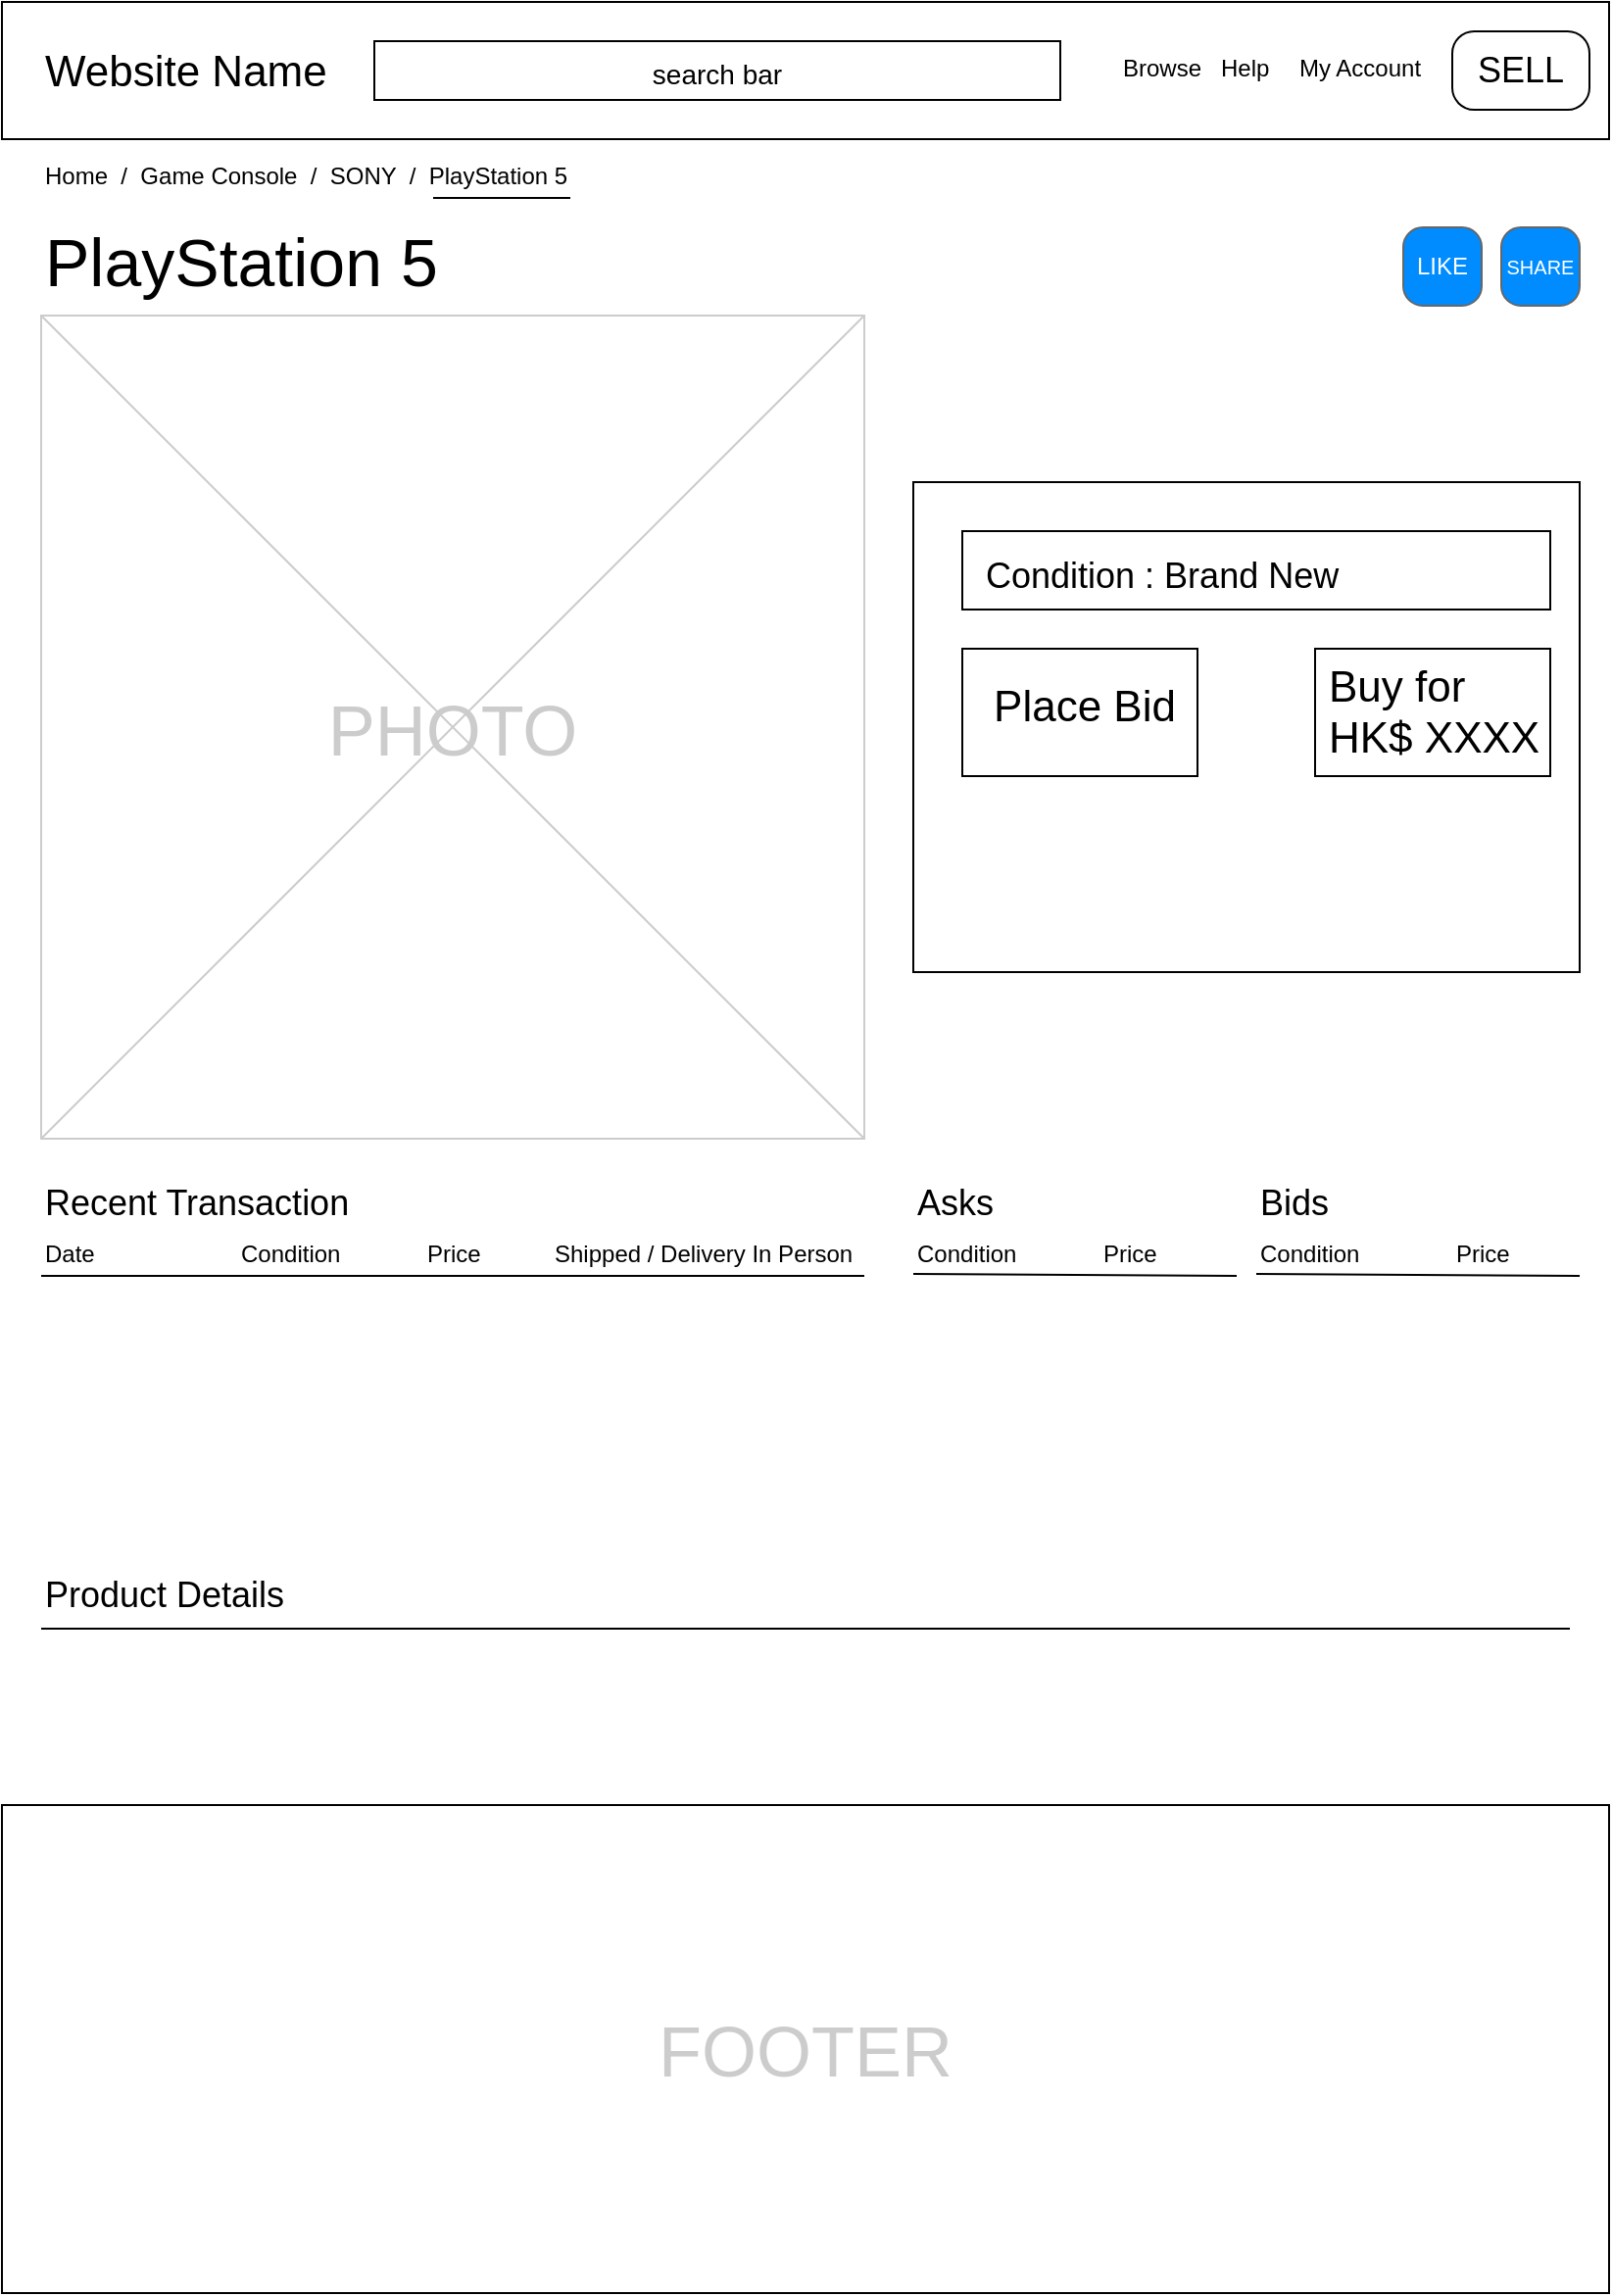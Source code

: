 <mxfile version="20.0.4" type="github">
  <diagram name="Page-1" id="f1b7ffb7-ca1e-a977-7cf5-a751b3c06c05">
    <mxGraphModel dx="930" dy="779" grid="1" gridSize="10" guides="1" tooltips="1" connect="1" arrows="1" fold="1" page="1" pageScale="1" pageWidth="826" pageHeight="1169" background="none" math="0" shadow="0">
      <root>
        <mxCell id="0" />
        <mxCell id="1" parent="0" />
        <mxCell id="JPSK89S25n1LUuH9_Zfj-99" value="" style="rounded=0;whiteSpace=wrap;html=1;labelBackgroundColor=#E6E6E6;fontSize=23;fontColor=none;" vertex="1" parent="1">
          <mxGeometry y="920" width="820" height="249" as="geometry" />
        </mxCell>
        <mxCell id="JPSK89S25n1LUuH9_Zfj-73" value="" style="rounded=0;whiteSpace=wrap;html=1;fontSize=8;" vertex="1" parent="1">
          <mxGeometry x="465" y="245" width="340" height="250" as="geometry" />
        </mxCell>
        <mxCell id="JPSK89S25n1LUuH9_Zfj-61" value="" style="rounded=0;whiteSpace=wrap;html=1;fontSize=18;" vertex="1" parent="1">
          <mxGeometry width="820" height="70" as="geometry" />
        </mxCell>
        <mxCell id="JPSK89S25n1LUuH9_Zfj-62" value="Website Name" style="text;spacingTop=-5;fontSize=22;fontStyle=0" vertex="1" parent="1">
          <mxGeometry x="20" y="20" width="150" height="30" as="geometry" />
        </mxCell>
        <mxCell id="JPSK89S25n1LUuH9_Zfj-63" value="Browse" style="text;spacingTop=-5;" vertex="1" parent="1">
          <mxGeometry x="570" y="25.0" width="30" height="20" as="geometry" />
        </mxCell>
        <mxCell id="JPSK89S25n1LUuH9_Zfj-64" value="&lt;font style=&quot;font-size: 14px;&quot;&gt;search bar&lt;/font&gt;" style="rounded=0;whiteSpace=wrap;html=1;fontSize=25;verticalAlign=bottom;" vertex="1" parent="1">
          <mxGeometry x="190" y="20" width="350" height="30" as="geometry" />
        </mxCell>
        <mxCell id="JPSK89S25n1LUuH9_Zfj-65" value="SELL" style="rounded=1;whiteSpace=wrap;html=1;fontSize=18;arcSize=28;" vertex="1" parent="1">
          <mxGeometry x="740" y="15" width="70" height="40" as="geometry" />
        </mxCell>
        <mxCell id="JPSK89S25n1LUuH9_Zfj-66" value="Help" style="text;spacingTop=-5;" vertex="1" parent="1">
          <mxGeometry x="620" y="25.0" width="30" height="20" as="geometry" />
        </mxCell>
        <mxCell id="JPSK89S25n1LUuH9_Zfj-67" value="My Account" style="text;spacingTop=-5;" vertex="1" parent="1">
          <mxGeometry x="660" y="25.0" width="30" height="20" as="geometry" />
        </mxCell>
        <mxCell id="JPSK89S25n1LUuH9_Zfj-68" value="Home  /  Game Console  /  SONY  /  PlayStation 5 " style="text;spacingTop=-5;" vertex="1" parent="1">
          <mxGeometry x="20" y="80" width="30" height="20" as="geometry" />
        </mxCell>
        <mxCell id="JPSK89S25n1LUuH9_Zfj-70" value="" style="endArrow=none;html=1;rounded=0;" edge="1" parent="1">
          <mxGeometry width="50" height="50" relative="1" as="geometry">
            <mxPoint x="220" y="100" as="sourcePoint" />
            <mxPoint x="290" y="100" as="targetPoint" />
          </mxGeometry>
        </mxCell>
        <mxCell id="JPSK89S25n1LUuH9_Zfj-71" value="PlayStation 5" style="text;spacingTop=-5;fontSize=34;fontStyle=0" vertex="1" parent="1">
          <mxGeometry x="20" y="110" width="230" height="50" as="geometry" />
        </mxCell>
        <mxCell id="JPSK89S25n1LUuH9_Zfj-75" value="Recent Transaction" style="text;spacingTop=-5;fontSize=18;" vertex="1" parent="1">
          <mxGeometry x="20" y="600" width="30" height="20" as="geometry" />
        </mxCell>
        <mxCell id="JPSK89S25n1LUuH9_Zfj-78" value="" style="group" vertex="1" connectable="0" parent="1">
          <mxGeometry x="20" y="160" width="420" height="420" as="geometry" />
        </mxCell>
        <mxCell id="JPSK89S25n1LUuH9_Zfj-74" value="" style="verticalLabelPosition=bottom;verticalAlign=top;strokeWidth=1;shape=mxgraph.mockup.graphics.iconGrid;strokeColor=#CCCCCC;gridSize=1,1;" vertex="1" parent="JPSK89S25n1LUuH9_Zfj-78">
          <mxGeometry width="420.0" height="420.0" as="geometry" />
        </mxCell>
        <mxCell id="JPSK89S25n1LUuH9_Zfj-77" value="PHOTO" style="text;spacingTop=-5;align=center;verticalAlign=middle;fontSize=36;fontColor=#CCCCCC" vertex="1" parent="JPSK89S25n1LUuH9_Zfj-78">
          <mxGeometry width="420.0" height="420.0" as="geometry" />
        </mxCell>
        <mxCell id="JPSK89S25n1LUuH9_Zfj-80" value="" style="group" vertex="1" connectable="0" parent="1">
          <mxGeometry x="670" y="330" width="120" height="65" as="geometry" />
        </mxCell>
        <mxCell id="JPSK89S25n1LUuH9_Zfj-79" value="" style="rounded=0;whiteSpace=wrap;html=1;fontSize=34;" vertex="1" parent="JPSK89S25n1LUuH9_Zfj-80">
          <mxGeometry width="120" height="65" as="geometry" />
        </mxCell>
        <mxCell id="JPSK89S25n1LUuH9_Zfj-76" value="Buy for HK$ XXXX" style="text;spacingTop=-5;whiteSpace=wrap;align=left;fontSize=22;" vertex="1" parent="JPSK89S25n1LUuH9_Zfj-80">
          <mxGeometry x="5" y="5" width="110" height="60" as="geometry" />
        </mxCell>
        <mxCell id="JPSK89S25n1LUuH9_Zfj-81" value="" style="group" vertex="1" connectable="0" parent="1">
          <mxGeometry x="490" y="330" width="120" height="65" as="geometry" />
        </mxCell>
        <mxCell id="JPSK89S25n1LUuH9_Zfj-82" value="" style="rounded=0;whiteSpace=wrap;html=1;fontSize=34;" vertex="1" parent="JPSK89S25n1LUuH9_Zfj-81">
          <mxGeometry width="120" height="65" as="geometry" />
        </mxCell>
        <mxCell id="JPSK89S25n1LUuH9_Zfj-83" value="Place Bid" style="text;spacingTop=-5;whiteSpace=wrap;align=center;fontSize=22;verticalAlign=middle;" vertex="1" parent="JPSK89S25n1LUuH9_Zfj-81">
          <mxGeometry x="5" width="115" height="65" as="geometry" />
        </mxCell>
        <mxCell id="JPSK89S25n1LUuH9_Zfj-86" value="" style="rounded=0;whiteSpace=wrap;html=1;fontSize=34;" vertex="1" parent="1">
          <mxGeometry x="490" y="270" width="300" height="40" as="geometry" />
        </mxCell>
        <mxCell id="JPSK89S25n1LUuH9_Zfj-90" value="Condition : Brand New" style="text;spacingTop=-5;fontSize=18;fontStyle=0" vertex="1" parent="1">
          <mxGeometry x="500" y="280" width="70" height="20" as="geometry" />
        </mxCell>
        <mxCell id="JPSK89S25n1LUuH9_Zfj-91" value="" style="endArrow=none;html=1;rounded=0;fontSize=18;" edge="1" parent="1">
          <mxGeometry width="50" height="50" relative="1" as="geometry">
            <mxPoint x="20" y="650" as="sourcePoint" />
            <mxPoint x="440" y="650" as="targetPoint" />
          </mxGeometry>
        </mxCell>
        <mxCell id="JPSK89S25n1LUuH9_Zfj-92" value="Date" style="text;spacingTop=-5;" vertex="1" parent="1">
          <mxGeometry x="20" y="630" width="30" height="20" as="geometry" />
        </mxCell>
        <mxCell id="JPSK89S25n1LUuH9_Zfj-93" value="Condition" style="text;spacingTop=-5;" vertex="1" parent="1">
          <mxGeometry x="120" y="630" width="30" height="20" as="geometry" />
        </mxCell>
        <mxCell id="JPSK89S25n1LUuH9_Zfj-94" value="Price" style="text;spacingTop=-5;" vertex="1" parent="1">
          <mxGeometry x="215" y="630" width="30" height="20" as="geometry" />
        </mxCell>
        <mxCell id="JPSK89S25n1LUuH9_Zfj-95" value="Shipped / Delivery In Person" style="text;spacingTop=-5;" vertex="1" parent="1">
          <mxGeometry x="280" y="630" width="30" height="20" as="geometry" />
        </mxCell>
        <mxCell id="JPSK89S25n1LUuH9_Zfj-98" value="FOOTER" style="text;spacingTop=-5;align=center;verticalAlign=middle;fontSize=36;fontColor=#CCCCCC" vertex="1" parent="1">
          <mxGeometry y="919" width="820" height="250" as="geometry" />
        </mxCell>
        <mxCell id="JPSK89S25n1LUuH9_Zfj-100" value="Asks" style="text;spacingTop=-5;fontSize=18;" vertex="1" parent="1">
          <mxGeometry x="465" y="600" width="30" height="20" as="geometry" />
        </mxCell>
        <mxCell id="JPSK89S25n1LUuH9_Zfj-101" value="Bids" style="text;spacingTop=-5;fontSize=18;" vertex="1" parent="1">
          <mxGeometry x="640" y="600" width="30" height="20" as="geometry" />
        </mxCell>
        <mxCell id="JPSK89S25n1LUuH9_Zfj-102" value="" style="endArrow=none;html=1;rounded=0;fontSize=18;" edge="1" parent="1">
          <mxGeometry width="50" height="50" relative="1" as="geometry">
            <mxPoint x="465" y="649" as="sourcePoint" />
            <mxPoint x="630" y="650" as="targetPoint" />
          </mxGeometry>
        </mxCell>
        <mxCell id="JPSK89S25n1LUuH9_Zfj-103" value="" style="endArrow=none;html=1;rounded=0;fontSize=18;" edge="1" parent="1">
          <mxGeometry width="50" height="50" relative="1" as="geometry">
            <mxPoint x="640" y="649" as="sourcePoint" />
            <mxPoint x="805" y="650" as="targetPoint" />
          </mxGeometry>
        </mxCell>
        <mxCell id="JPSK89S25n1LUuH9_Zfj-104" value="Condition" style="text;spacingTop=-5;" vertex="1" parent="1">
          <mxGeometry x="465" y="630" width="30" height="20" as="geometry" />
        </mxCell>
        <mxCell id="JPSK89S25n1LUuH9_Zfj-105" value="Condition" style="text;spacingTop=-5;" vertex="1" parent="1">
          <mxGeometry x="640" y="630" width="30" height="20" as="geometry" />
        </mxCell>
        <mxCell id="JPSK89S25n1LUuH9_Zfj-106" value="Price" style="text;spacingTop=-5;" vertex="1" parent="1">
          <mxGeometry x="560" y="630" width="30" height="20" as="geometry" />
        </mxCell>
        <mxCell id="JPSK89S25n1LUuH9_Zfj-107" value="Price" style="text;spacingTop=-5;" vertex="1" parent="1">
          <mxGeometry x="740" y="630" width="30" height="20" as="geometry" />
        </mxCell>
        <mxCell id="JPSK89S25n1LUuH9_Zfj-108" value="Product Details" style="text;spacingTop=-5;fontSize=18;" vertex="1" parent="1">
          <mxGeometry x="20" y="800" width="30" height="20" as="geometry" />
        </mxCell>
        <mxCell id="JPSK89S25n1LUuH9_Zfj-111" value="" style="endArrow=none;html=1;rounded=0;fontSize=18;" edge="1" parent="1">
          <mxGeometry width="50" height="50" relative="1" as="geometry">
            <mxPoint x="20" y="830" as="sourcePoint" />
            <mxPoint x="800" y="830" as="targetPoint" />
          </mxGeometry>
        </mxCell>
        <mxCell id="JPSK89S25n1LUuH9_Zfj-114" value="LIKE" style="strokeWidth=1;shadow=0;dashed=0;align=center;html=1;shape=mxgraph.mockup.buttons.button;strokeColor=#666666;fontColor=#ffffff;mainText=;buttonStyle=round;fontSize=12;fontStyle=0;fillColor=#008cff;whiteSpace=wrap;" vertex="1" parent="1">
          <mxGeometry x="715" y="115" width="40" height="40" as="geometry" />
        </mxCell>
        <mxCell id="JPSK89S25n1LUuH9_Zfj-115" value="SHARE" style="strokeWidth=1;shadow=0;dashed=0;align=center;html=1;shape=mxgraph.mockup.buttons.button;strokeColor=#666666;fontColor=#ffffff;mainText=;buttonStyle=round;fontSize=10;fontStyle=0;fillColor=#008cff;whiteSpace=wrap;" vertex="1" parent="1">
          <mxGeometry x="765" y="115" width="40" height="40" as="geometry" />
        </mxCell>
      </root>
    </mxGraphModel>
  </diagram>
</mxfile>
